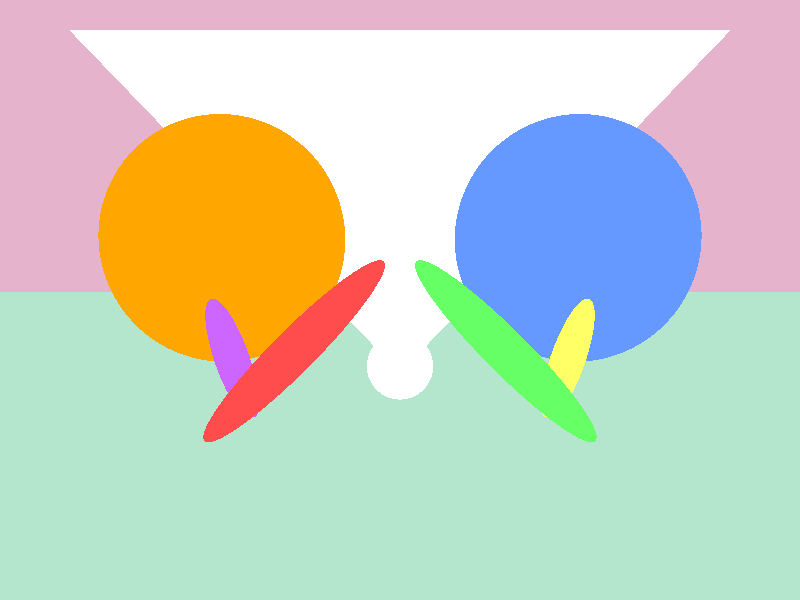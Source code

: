 // csc473, assignment 4 file

camera {
  location  <0, 1, 18>
  up        <0,  0.9985,  -0.0555>
  right     <1.33333, 0,  0>
  look_at   <0, 0, 0>
}


light_source {<0, 100, 50> color rgb <1.5, 1.5, 1.5>}

// Green
sphere { <0, 0, 0>, 1.0
  pigment { color rgb <0.4, 1.0, 0.4> }
  finish {ambient 0.2 diffuse 0.6 specular 0.7 roughness 0.02 ior 1.6}
  scale <0.5, 3, 0.5>
  rotate <0, 0, -45>
  translate <-2.5, -1, 4>
}

// Red
sphere { <0, 0, 0>, 1.0
  pigment { color rgb <1.0, 0.3, 0.3> }
  finish {ambient 0.2 diffuse 0.6 specular 0.7 roughness 0.02 ior 1.6}
  scale <0.5, 3, 0.5>
  rotate <0, 0, 45>
  translate <2.5, -1, 4>
}

// Purple
sphere { <0, 0, 0>, 1.0
  pigment { color rgb <0.8, 0.4, 1.0> }
  finish {ambient 0.2 diffuse 0.6 specular 0.7 roughness 0.02 ior 1.6}
  scale <0.5, 3, 0.5>
  rotate <45, 0, 0>
  translate <5, -2, 0>
}

// Yellow
sphere { <0, 0, 0>, 1.0
  pigment { color rgb <1.0, 1.0, 0.4> }
  finish {ambient 0.2 diffuse 0.6 specular 0.7 roughness 0.02 ior 1.6}
  scale <0.5, 3, 0.5>
  rotate <45, 0, 0>
  translate <-5, -2, 0>
}

// Blue
sphere { <0, 0, 0>, 1.0
  pigment { color rgb <0.4, 0.6, 1.0> }
  finish {ambient 0.2 diffuse 0.6 specular 0.7 roughness 0.02 ior 1.6 reflection 0.6}
  scale <4.5, 4.5, 0.6>
  translate <-6.5, 2, -4>
}

// Orange
sphere { <0, 0, 0>, 1.0
  pigment { color rgb <1.0, 0.65, 0.0> }
  finish {ambient 0.2 diffuse 0.6 specular 0.7 roughness 0.02 ior 1.6 reflection 0.6}
  scale <4.5, 4.5, 0.6>
  translate <6.5, 2, -4>
}

// Triangle
triangle {
  <14, 11, 8>,
  <0, -4, 10>,
  <-14, 11, 8>
  pigment {color rgb <1.0, 1.0, 1.0>}
  finish {ambient 0.4 diffuse 1.0 reflection 0.7}
  rotate <0, 180, 0>
}

// Floor
plane { <0, 0, 1>, -4
  pigment {color rgb <0.7, 0.9, 0.8>}
  finish {ambient 0.4 diffuse 1.0 reflection 0.7}
  rotate <-90, 0, 0>
}

// Background
plane { <0, 0, 1>, -100
  pigment {color rgb <0.9, 0.7, 0.8>}
  finish {ambient 0.2 diffuse 0.4}
}

// Center
sphere { <0, -2, 0>, 1.0
  pigment { color rgb <1.0, 1.0, 1.0> }
  finish {ambient 0.4 diffuse 1.0 reflection 0.7}
}
